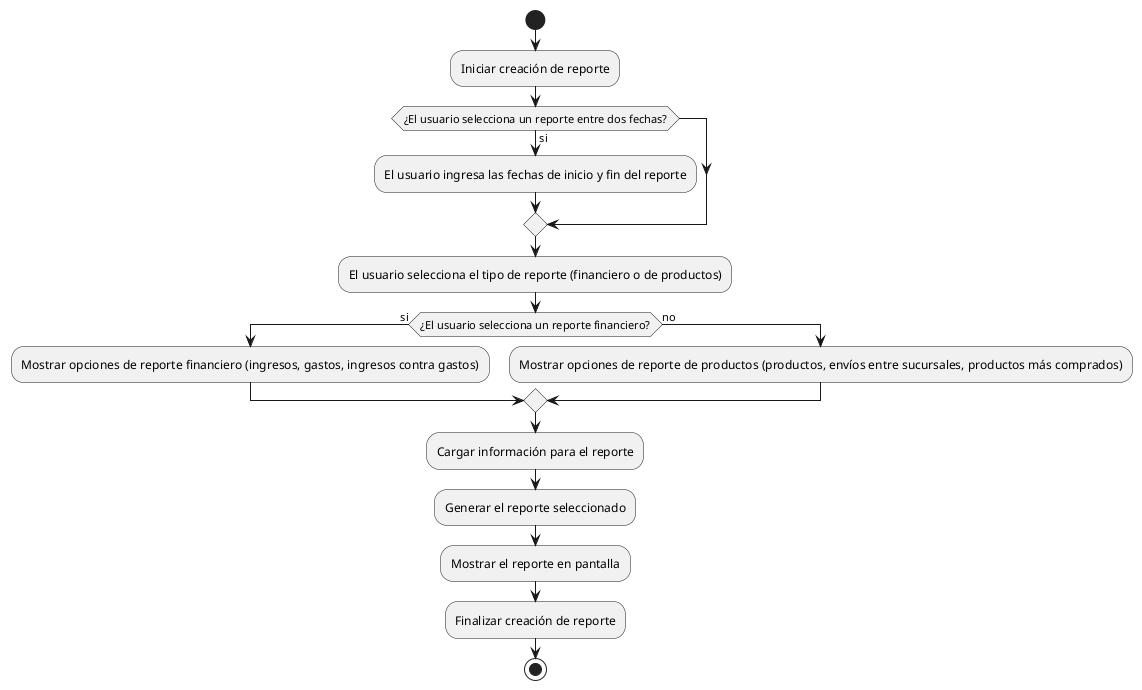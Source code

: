 @startuml Generar reporte

start

:Iniciar creación de reporte;

if (¿El usuario selecciona un reporte entre dos fechas?) then (si)
  :El usuario ingresa las fechas de inicio y fin del reporte;
endif

:El usuario selecciona el tipo de reporte (financiero o de productos);

if (¿El usuario selecciona un reporte financiero?) then (si)
  :Mostrar opciones de reporte financiero (ingresos, gastos, ingresos contra gastos);

else (no)
  :Mostrar opciones de reporte de productos (productos, envíos entre sucursales, productos más comprados);
endif

:Cargar información para el reporte;
 
:Generar el reporte seleccionado;
:Mostrar el reporte en pantalla;
:Finalizar creación de reporte;
stop

@enduml

